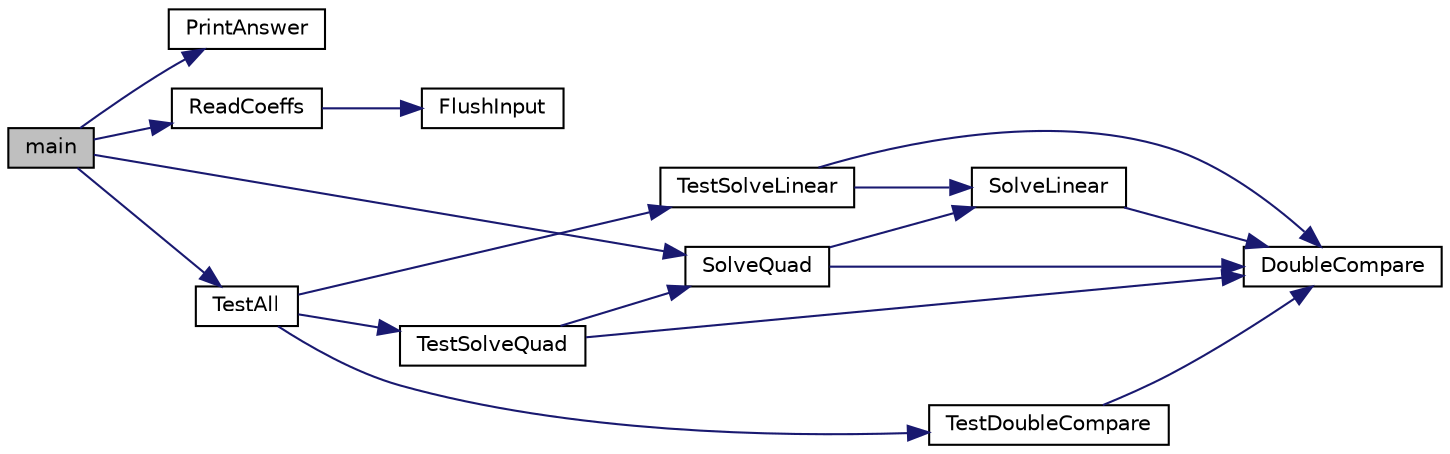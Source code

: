 digraph "main"
{
 // LATEX_PDF_SIZE
  edge [fontname="Helvetica",fontsize="10",labelfontname="Helvetica",labelfontsize="10"];
  node [fontname="Helvetica",fontsize="10",shape=record];
  rankdir="LR";
  Node1 [label="main",height=0.2,width=0.4,color="black", fillcolor="grey75", style="filled", fontcolor="black",tooltip=" "];
  Node1 -> Node2 [color="midnightblue",fontsize="10",style="solid",fontname="Helvetica"];
  Node2 [label="PrintAnswer",height=0.2,width=0.4,color="black", fillcolor="white", style="filled",URL="$_main_8cpp.html#a6b7581894a8b7734c3552aee57bd8782",tooltip=" "];
  Node1 -> Node3 [color="midnightblue",fontsize="10",style="solid",fontname="Helvetica"];
  Node3 [label="ReadCoeffs",height=0.2,width=0.4,color="black", fillcolor="white", style="filled",URL="$_main_8cpp.html#aee7e8ec4833d53341f09285828c4ca6b",tooltip=" "];
  Node3 -> Node4 [color="midnightblue",fontsize="10",style="solid",fontname="Helvetica"];
  Node4 [label="FlushInput",height=0.2,width=0.4,color="black", fillcolor="white", style="filled",URL="$_utilities_8cpp.html#af760698300b1d9d04708ca26bafb52e6",tooltip="Clear stdin."];
  Node1 -> Node5 [color="midnightblue",fontsize="10",style="solid",fontname="Helvetica"];
  Node5 [label="SolveQuad",height=0.2,width=0.4,color="black", fillcolor="white", style="filled",URL="$_solve_8cpp.html#a822d8c58f0396415fad5086f5c80c15f",tooltip=" "];
  Node5 -> Node6 [color="midnightblue",fontsize="10",style="solid",fontname="Helvetica"];
  Node6 [label="DoubleCompare",height=0.2,width=0.4,color="black", fillcolor="white", style="filled",URL="$_utilities_8cpp.html#a4a0cca6fa9929808535731416588566a",tooltip=" "];
  Node5 -> Node7 [color="midnightblue",fontsize="10",style="solid",fontname="Helvetica"];
  Node7 [label="SolveLinear",height=0.2,width=0.4,color="black", fillcolor="white", style="filled",URL="$_solve_8cpp.html#a96a7d6a5993fe11188cbf6525f8690c4",tooltip=" "];
  Node7 -> Node6 [color="midnightblue",fontsize="10",style="solid",fontname="Helvetica"];
  Node1 -> Node8 [color="midnightblue",fontsize="10",style="solid",fontname="Helvetica"];
  Node8 [label="TestAll",height=0.2,width=0.4,color="black", fillcolor="white", style="filled",URL="$_test_8cpp.html#ae380476255b6b9195c35ca5dbc6f3807",tooltip="Tests IsApproxZero, SolveLinear, SolveQuad functions."];
  Node8 -> Node9 [color="midnightblue",fontsize="10",style="solid",fontname="Helvetica"];
  Node9 [label="TestDoubleCompare",height=0.2,width=0.4,color="black", fillcolor="white", style="filled",URL="$_test_8cpp.html#a75f5ed478cb34eb67ceca6d2c3c41dab",tooltip=" "];
  Node9 -> Node6 [color="midnightblue",fontsize="10",style="solid",fontname="Helvetica"];
  Node8 -> Node10 [color="midnightblue",fontsize="10",style="solid",fontname="Helvetica"];
  Node10 [label="TestSolveLinear",height=0.2,width=0.4,color="black", fillcolor="white", style="filled",URL="$_test_8cpp.html#a61f86e3b5b1c16db6844d20aab5736f1",tooltip=" "];
  Node10 -> Node6 [color="midnightblue",fontsize="10",style="solid",fontname="Helvetica"];
  Node10 -> Node7 [color="midnightblue",fontsize="10",style="solid",fontname="Helvetica"];
  Node8 -> Node11 [color="midnightblue",fontsize="10",style="solid",fontname="Helvetica"];
  Node11 [label="TestSolveQuad",height=0.2,width=0.4,color="black", fillcolor="white", style="filled",URL="$_test_8cpp.html#a66d4915a2b88c79f8a3c5fbf72438f11",tooltip=" "];
  Node11 -> Node6 [color="midnightblue",fontsize="10",style="solid",fontname="Helvetica"];
  Node11 -> Node5 [color="midnightblue",fontsize="10",style="solid",fontname="Helvetica"];
}
